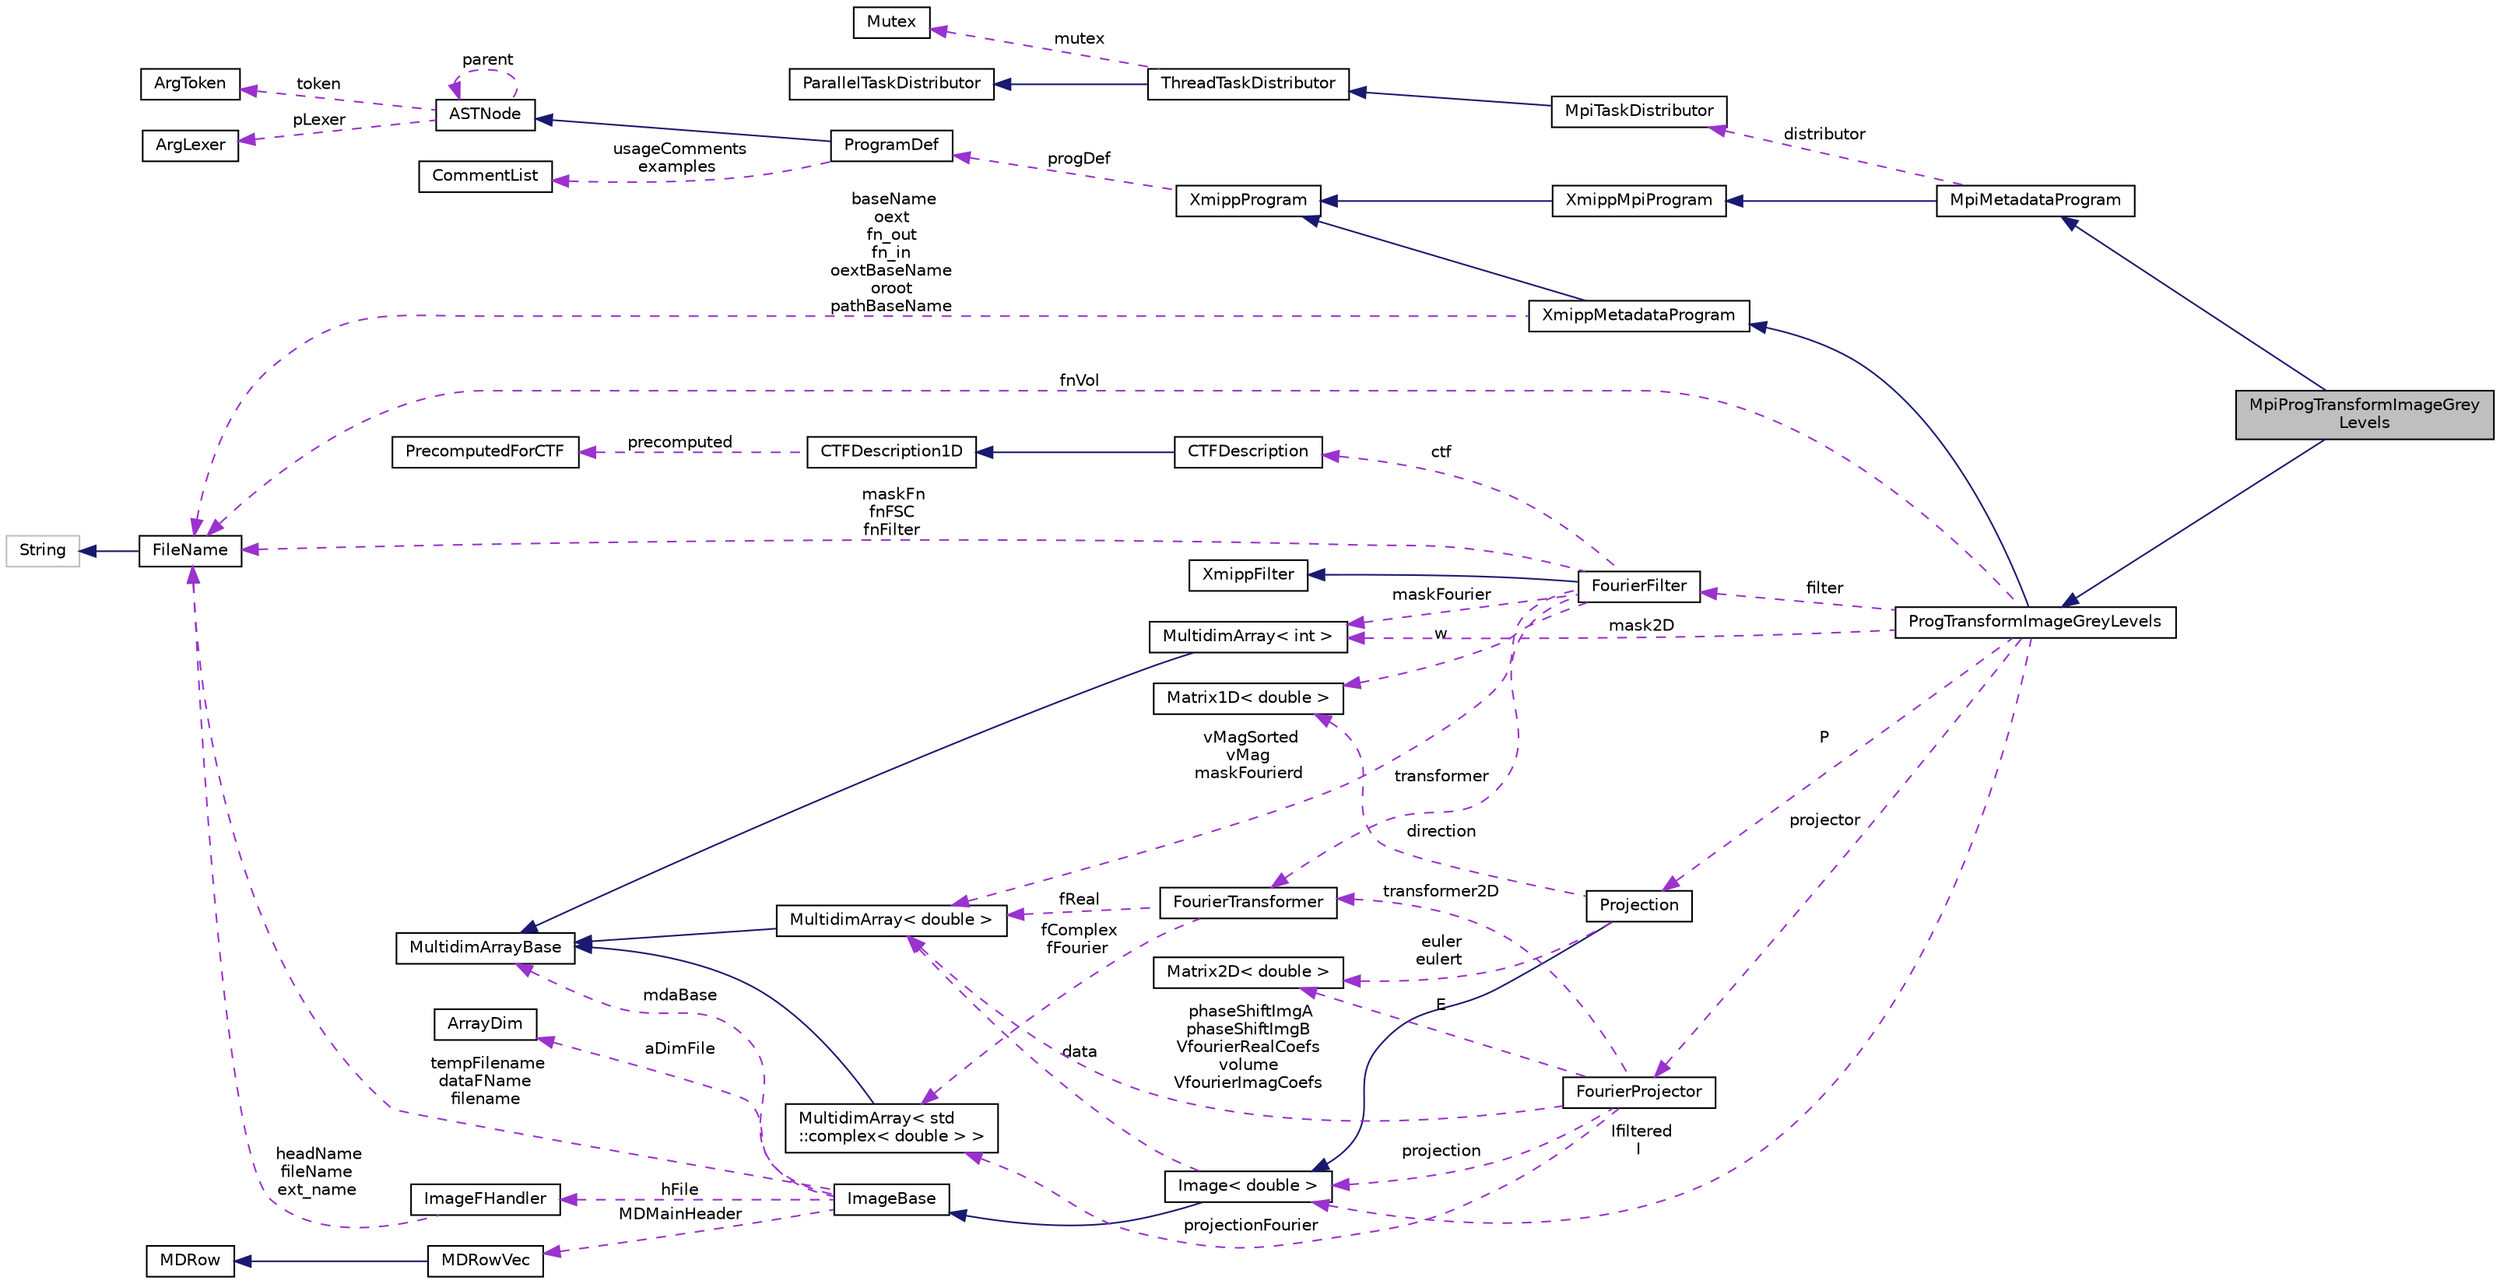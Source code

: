 digraph "MpiProgTransformImageGreyLevels"
{
  edge [fontname="Helvetica",fontsize="10",labelfontname="Helvetica",labelfontsize="10"];
  node [fontname="Helvetica",fontsize="10",shape=record];
  rankdir="LR";
  Node6 [label="MpiProgTransformImageGrey\lLevels",height=0.2,width=0.4,color="black", fillcolor="grey75", style="filled", fontcolor="black"];
  Node7 -> Node6 [dir="back",color="midnightblue",fontsize="10",style="solid",fontname="Helvetica"];
  Node7 [label="ProgTransformImageGreyLevels",height=0.2,width=0.4,color="black", fillcolor="white", style="filled",URL="$classProgTransformImageGreyLevels.html"];
  Node8 -> Node7 [dir="back",color="midnightblue",fontsize="10",style="solid",fontname="Helvetica"];
  Node8 [label="XmippMetadataProgram",height=0.2,width=0.4,color="black", fillcolor="white", style="filled",URL="$classXmippMetadataProgram.html"];
  Node9 -> Node8 [dir="back",color="midnightblue",fontsize="10",style="solid",fontname="Helvetica"];
  Node9 [label="XmippProgram",height=0.2,width=0.4,color="black", fillcolor="white", style="filled",URL="$classXmippProgram.html"];
  Node10 -> Node9 [dir="back",color="darkorchid3",fontsize="10",style="dashed",label=" progDef" ,fontname="Helvetica"];
  Node10 [label="ProgramDef",height=0.2,width=0.4,color="black", fillcolor="white", style="filled",URL="$classProgramDef.html"];
  Node11 -> Node10 [dir="back",color="midnightblue",fontsize="10",style="solid",fontname="Helvetica"];
  Node11 [label="ASTNode",height=0.2,width=0.4,color="black", fillcolor="white", style="filled",URL="$classASTNode.html"];
  Node12 -> Node11 [dir="back",color="darkorchid3",fontsize="10",style="dashed",label=" token" ,fontname="Helvetica"];
  Node12 [label="ArgToken",height=0.2,width=0.4,color="black", fillcolor="white", style="filled",URL="$classArgToken.html"];
  Node13 -> Node11 [dir="back",color="darkorchid3",fontsize="10",style="dashed",label=" pLexer" ,fontname="Helvetica"];
  Node13 [label="ArgLexer",height=0.2,width=0.4,color="black", fillcolor="white", style="filled",URL="$classArgLexer.html"];
  Node11 -> Node11 [dir="back",color="darkorchid3",fontsize="10",style="dashed",label=" parent" ,fontname="Helvetica"];
  Node14 -> Node10 [dir="back",color="darkorchid3",fontsize="10",style="dashed",label=" usageComments\nexamples" ,fontname="Helvetica"];
  Node14 [label="CommentList",height=0.2,width=0.4,color="black", fillcolor="white", style="filled",URL="$classCommentList.html"];
  Node15 -> Node8 [dir="back",color="darkorchid3",fontsize="10",style="dashed",label=" baseName\noext\nfn_out\nfn_in\noextBaseName\noroot\npathBaseName" ,fontname="Helvetica"];
  Node15 [label="FileName",height=0.2,width=0.4,color="black", fillcolor="white", style="filled",URL="$classFileName.html"];
  Node16 -> Node15 [dir="back",color="midnightblue",fontsize="10",style="solid",fontname="Helvetica"];
  Node16 [label="String",height=0.2,width=0.4,color="grey75", fillcolor="white", style="filled"];
  Node17 -> Node7 [dir="back",color="darkorchid3",fontsize="10",style="dashed",label=" P" ,fontname="Helvetica"];
  Node17 [label="Projection",height=0.2,width=0.4,color="black", fillcolor="white", style="filled",URL="$classProjection.html"];
  Node18 -> Node17 [dir="back",color="midnightblue",fontsize="10",style="solid",fontname="Helvetica"];
  Node18 [label="Image\< double \>",height=0.2,width=0.4,color="black", fillcolor="white", style="filled",URL="$classImage.html"];
  Node19 -> Node18 [dir="back",color="midnightblue",fontsize="10",style="solid",fontname="Helvetica"];
  Node19 [label="ImageBase",height=0.2,width=0.4,color="black", fillcolor="white", style="filled",URL="$classImageBase.html",tooltip="Image base class. "];
  Node20 -> Node19 [dir="back",color="darkorchid3",fontsize="10",style="dashed",label=" mdaBase" ,fontname="Helvetica"];
  Node20 [label="MultidimArrayBase",height=0.2,width=0.4,color="black", fillcolor="white", style="filled",URL="$classMultidimArrayBase.html"];
  Node21 -> Node19 [dir="back",color="darkorchid3",fontsize="10",style="dashed",label=" MDMainHeader" ,fontname="Helvetica"];
  Node21 [label="MDRowVec",height=0.2,width=0.4,color="black", fillcolor="white", style="filled",URL="$classMDRowVec.html"];
  Node22 -> Node21 [dir="back",color="midnightblue",fontsize="10",style="solid",fontname="Helvetica"];
  Node22 [label="MDRow",height=0.2,width=0.4,color="black", fillcolor="white", style="filled",URL="$classMDRow.html"];
  Node23 -> Node19 [dir="back",color="darkorchid3",fontsize="10",style="dashed",label=" hFile" ,fontname="Helvetica"];
  Node23 [label="ImageFHandler",height=0.2,width=0.4,color="black", fillcolor="white", style="filled",URL="$structImageFHandler.html"];
  Node15 -> Node23 [dir="back",color="darkorchid3",fontsize="10",style="dashed",label=" headName\nfileName\next_name" ,fontname="Helvetica"];
  Node24 -> Node19 [dir="back",color="darkorchid3",fontsize="10",style="dashed",label=" aDimFile" ,fontname="Helvetica"];
  Node24 [label="ArrayDim",height=0.2,width=0.4,color="black", fillcolor="white", style="filled",URL="$structArrayDim.html"];
  Node15 -> Node19 [dir="back",color="darkorchid3",fontsize="10",style="dashed",label=" tempFilename\ndataFName\nfilename" ,fontname="Helvetica"];
  Node25 -> Node18 [dir="back",color="darkorchid3",fontsize="10",style="dashed",label=" data" ,fontname="Helvetica"];
  Node25 [label="MultidimArray\< double \>",height=0.2,width=0.4,color="black", fillcolor="white", style="filled",URL="$classMultidimArray.html"];
  Node20 -> Node25 [dir="back",color="midnightblue",fontsize="10",style="solid",fontname="Helvetica"];
  Node26 -> Node17 [dir="back",color="darkorchid3",fontsize="10",style="dashed",label=" euler\neulert" ,fontname="Helvetica"];
  Node26 [label="Matrix2D\< double \>",height=0.2,width=0.4,color="black", fillcolor="white", style="filled",URL="$classMatrix2D.html"];
  Node27 -> Node17 [dir="back",color="darkorchid3",fontsize="10",style="dashed",label=" direction" ,fontname="Helvetica"];
  Node27 [label="Matrix1D\< double \>",height=0.2,width=0.4,color="black", fillcolor="white", style="filled",URL="$classMatrix1D.html"];
  Node18 -> Node7 [dir="back",color="darkorchid3",fontsize="10",style="dashed",label=" Ifiltered\nI" ,fontname="Helvetica"];
  Node28 -> Node7 [dir="back",color="darkorchid3",fontsize="10",style="dashed",label=" projector" ,fontname="Helvetica"];
  Node28 [label="FourierProjector",height=0.2,width=0.4,color="black", fillcolor="white", style="filled",URL="$classFourierProjector.html"];
  Node29 -> Node28 [dir="back",color="darkorchid3",fontsize="10",style="dashed",label=" transformer2D" ,fontname="Helvetica"];
  Node29 [label="FourierTransformer",height=0.2,width=0.4,color="black", fillcolor="white", style="filled",URL="$classFourierTransformer.html"];
  Node25 -> Node29 [dir="back",color="darkorchid3",fontsize="10",style="dashed",label=" fReal" ,fontname="Helvetica"];
  Node30 -> Node29 [dir="back",color="darkorchid3",fontsize="10",style="dashed",label=" fComplex\nfFourier" ,fontname="Helvetica"];
  Node30 [label="MultidimArray\< std\l::complex\< double \> \>",height=0.2,width=0.4,color="black", fillcolor="white", style="filled",URL="$classMultidimArray.html"];
  Node20 -> Node30 [dir="back",color="midnightblue",fontsize="10",style="solid",fontname="Helvetica"];
  Node26 -> Node28 [dir="back",color="darkorchid3",fontsize="10",style="dashed",label=" E" ,fontname="Helvetica"];
  Node18 -> Node28 [dir="back",color="darkorchid3",fontsize="10",style="dashed",label=" projection" ,fontname="Helvetica"];
  Node25 -> Node28 [dir="back",color="darkorchid3",fontsize="10",style="dashed",label=" phaseShiftImgA\nphaseShiftImgB\nVfourierRealCoefs\nvolume\nVfourierImagCoefs" ,fontname="Helvetica"];
  Node30 -> Node28 [dir="back",color="darkorchid3",fontsize="10",style="dashed",label=" projectionFourier" ,fontname="Helvetica"];
  Node31 -> Node7 [dir="back",color="darkorchid3",fontsize="10",style="dashed",label=" mask2D" ,fontname="Helvetica"];
  Node31 [label="MultidimArray\< int \>",height=0.2,width=0.4,color="black", fillcolor="white", style="filled",URL="$classMultidimArray.html"];
  Node20 -> Node31 [dir="back",color="midnightblue",fontsize="10",style="solid",fontname="Helvetica"];
  Node32 -> Node7 [dir="back",color="darkorchid3",fontsize="10",style="dashed",label=" filter" ,fontname="Helvetica"];
  Node32 [label="FourierFilter",height=0.2,width=0.4,color="black", fillcolor="white", style="filled",URL="$classFourierFilter.html"];
  Node33 -> Node32 [dir="back",color="midnightblue",fontsize="10",style="solid",fontname="Helvetica"];
  Node33 [label="XmippFilter",height=0.2,width=0.4,color="black", fillcolor="white", style="filled",URL="$classXmippFilter.html"];
  Node29 -> Node32 [dir="back",color="darkorchid3",fontsize="10",style="dashed",label=" transformer" ,fontname="Helvetica"];
  Node34 -> Node32 [dir="back",color="darkorchid3",fontsize="10",style="dashed",label=" ctf" ,fontname="Helvetica"];
  Node34 [label="CTFDescription",height=0.2,width=0.4,color="black", fillcolor="white", style="filled",URL="$classCTFDescription.html"];
  Node35 -> Node34 [dir="back",color="midnightblue",fontsize="10",style="solid",fontname="Helvetica"];
  Node35 [label="CTFDescription1D",height=0.2,width=0.4,color="black", fillcolor="white", style="filled",URL="$classCTFDescription1D.html"];
  Node36 -> Node35 [dir="back",color="darkorchid3",fontsize="10",style="dashed",label=" precomputed" ,fontname="Helvetica"];
  Node36 [label="PrecomputedForCTF",height=0.2,width=0.4,color="black", fillcolor="white", style="filled",URL="$classPrecomputedForCTF.html"];
  Node27 -> Node32 [dir="back",color="darkorchid3",fontsize="10",style="dashed",label=" w" ,fontname="Helvetica"];
  Node25 -> Node32 [dir="back",color="darkorchid3",fontsize="10",style="dashed",label=" vMagSorted\nvMag\nmaskFourierd" ,fontname="Helvetica"];
  Node31 -> Node32 [dir="back",color="darkorchid3",fontsize="10",style="dashed",label=" maskFourier" ,fontname="Helvetica"];
  Node15 -> Node32 [dir="back",color="darkorchid3",fontsize="10",style="dashed",label=" maskFn\nfnFSC\nfnFilter" ,fontname="Helvetica"];
  Node15 -> Node7 [dir="back",color="darkorchid3",fontsize="10",style="dashed",label=" fnVol" ,fontname="Helvetica"];
  Node37 -> Node6 [dir="back",color="midnightblue",fontsize="10",style="solid",fontname="Helvetica"];
  Node37 [label="MpiMetadataProgram",height=0.2,width=0.4,color="black", fillcolor="white", style="filled",URL="$classMpiMetadataProgram.html"];
  Node38 -> Node37 [dir="back",color="midnightblue",fontsize="10",style="solid",fontname="Helvetica"];
  Node38 [label="XmippMpiProgram",height=0.2,width=0.4,color="black", fillcolor="white", style="filled",URL="$classXmippMpiProgram.html"];
  Node9 -> Node38 [dir="back",color="midnightblue",fontsize="10",style="solid",fontname="Helvetica"];
  Node39 -> Node37 [dir="back",color="darkorchid3",fontsize="10",style="dashed",label=" distributor" ,fontname="Helvetica"];
  Node39 [label="MpiTaskDistributor",height=0.2,width=0.4,color="black", fillcolor="white", style="filled",URL="$classMpiTaskDistributor.html"];
  Node40 -> Node39 [dir="back",color="midnightblue",fontsize="10",style="solid",fontname="Helvetica"];
  Node40 [label="ThreadTaskDistributor",height=0.2,width=0.4,color="black", fillcolor="white", style="filled",URL="$classThreadTaskDistributor.html"];
  Node41 -> Node40 [dir="back",color="midnightblue",fontsize="10",style="solid",fontname="Helvetica"];
  Node41 [label="ParallelTaskDistributor",height=0.2,width=0.4,color="black", fillcolor="white", style="filled",URL="$classParallelTaskDistributor.html"];
  Node42 -> Node40 [dir="back",color="darkorchid3",fontsize="10",style="dashed",label=" mutex" ,fontname="Helvetica"];
  Node42 [label="Mutex",height=0.2,width=0.4,color="black", fillcolor="white", style="filled",URL="$classMutex.html"];
}

